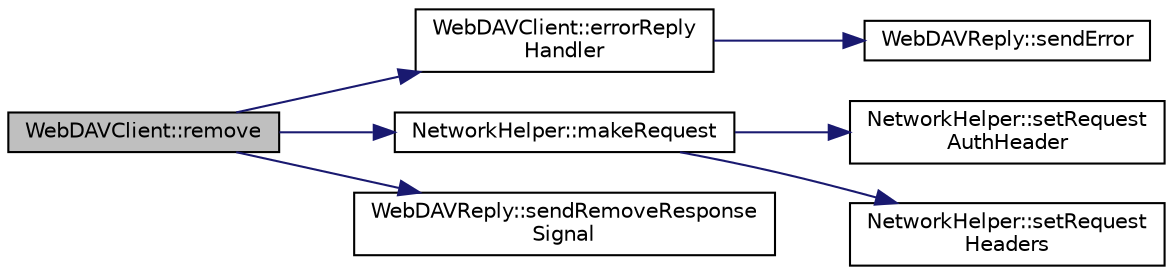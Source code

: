 digraph "WebDAVClient::remove"
{
 // INTERACTIVE_SVG=YES
 // LATEX_PDF_SIZE
  edge [fontname="Helvetica",fontsize="10",labelfontname="Helvetica",labelfontsize="10"];
  node [fontname="Helvetica",fontsize="10",shape=record];
  rankdir="LR";
  Node100 [label="WebDAVClient::remove",height=0.2,width=0.4,color="black", fillcolor="grey75", style="filled", fontcolor="black",tooltip=" "];
  Node100 -> Node101 [color="midnightblue",fontsize="10",style="solid",fontname="Helvetica"];
  Node101 [label="WebDAVClient::errorReply\lHandler",height=0.2,width=0.4,color="black", fillcolor="white", style="filled",URL="$class_web_d_a_v_client.html#a7c55b87f2da54a454ccd736033586ae4",tooltip=" "];
  Node101 -> Node102 [color="midnightblue",fontsize="10",style="solid",fontname="Helvetica"];
  Node102 [label="WebDAVReply::sendError",height=0.2,width=0.4,color="black", fillcolor="white", style="filled",URL="$class_web_d_a_v_reply.html#af2e9887105f9555aeb6d74ca45995d7a",tooltip=" "];
  Node100 -> Node103 [color="midnightblue",fontsize="10",style="solid",fontname="Helvetica"];
  Node103 [label="NetworkHelper::makeRequest",height=0.2,width=0.4,color="black", fillcolor="white", style="filled",URL="$class_network_helper.html#ae02921e158bb6478658d3326dd73ad0a",tooltip=" "];
  Node103 -> Node104 [color="midnightblue",fontsize="10",style="solid",fontname="Helvetica"];
  Node104 [label="NetworkHelper::setRequest\lAuthHeader",height=0.2,width=0.4,color="black", fillcolor="white", style="filled",URL="$class_network_helper.html#a399431d07f53fe9d51de9cc8feb82870",tooltip=" "];
  Node103 -> Node105 [color="midnightblue",fontsize="10",style="solid",fontname="Helvetica"];
  Node105 [label="NetworkHelper::setRequest\lHeaders",height=0.2,width=0.4,color="black", fillcolor="white", style="filled",URL="$class_network_helper.html#acd2024e4fdc4c63c6b3d159f834a5b7d",tooltip=" "];
  Node100 -> Node106 [color="midnightblue",fontsize="10",style="solid",fontname="Helvetica"];
  Node106 [label="WebDAVReply::sendRemoveResponse\lSignal",height=0.2,width=0.4,color="black", fillcolor="white", style="filled",URL="$class_web_d_a_v_reply.html#a1cd306f670e88263c770636810060020",tooltip=" "];
}
